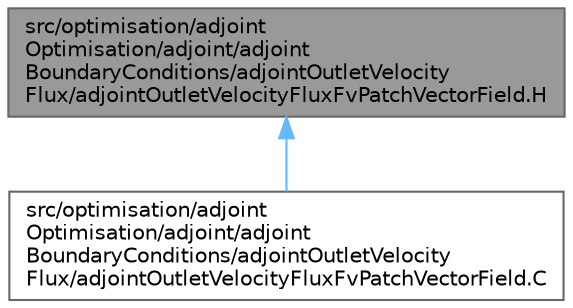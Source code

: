 digraph "src/optimisation/adjointOptimisation/adjoint/adjointBoundaryConditions/adjointOutletVelocityFlux/adjointOutletVelocityFluxFvPatchVectorField.H"
{
 // LATEX_PDF_SIZE
  bgcolor="transparent";
  edge [fontname=Helvetica,fontsize=10,labelfontname=Helvetica,labelfontsize=10];
  node [fontname=Helvetica,fontsize=10,shape=box,height=0.2,width=0.4];
  Node1 [id="Node000001",label="src/optimisation/adjoint\lOptimisation/adjoint/adjoint\lBoundaryConditions/adjointOutletVelocity\lFlux/adjointOutletVelocityFluxFvPatchVectorField.H",height=0.2,width=0.4,color="gray40", fillcolor="grey60", style="filled", fontcolor="black",tooltip=" "];
  Node1 -> Node2 [id="edge1_Node000001_Node000002",dir="back",color="steelblue1",style="solid",tooltip=" "];
  Node2 [id="Node000002",label="src/optimisation/adjoint\lOptimisation/adjoint/adjoint\lBoundaryConditions/adjointOutletVelocity\lFlux/adjointOutletVelocityFluxFvPatchVectorField.C",height=0.2,width=0.4,color="grey40", fillcolor="white", style="filled",URL="$adjointOutletVelocityFluxFvPatchVectorField_8C.html",tooltip=" "];
}
